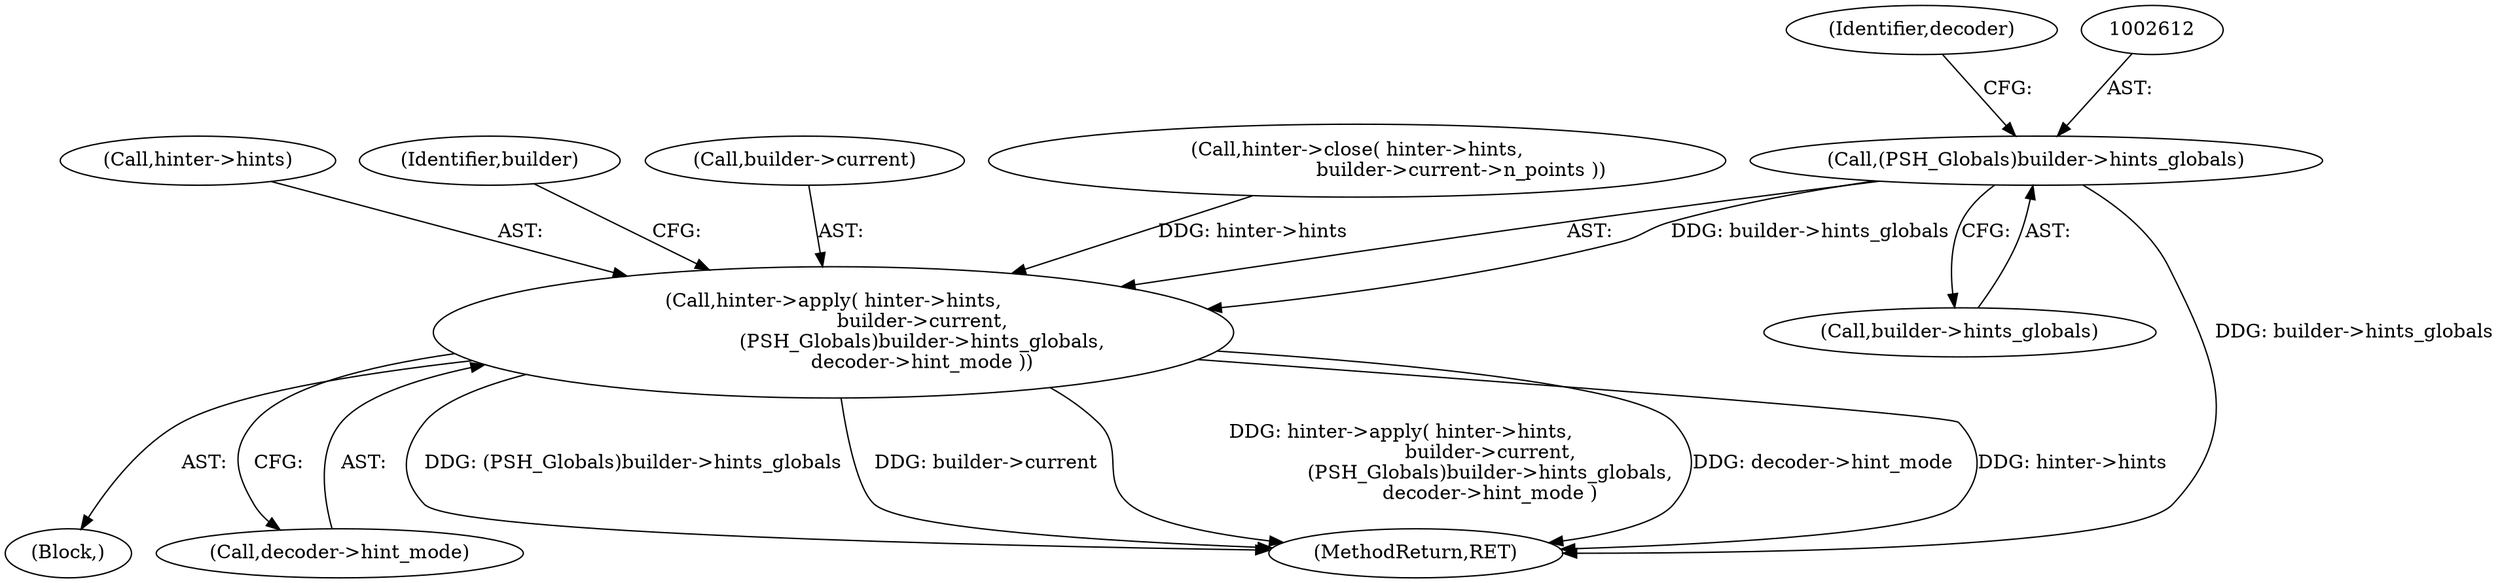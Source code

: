 digraph "0_savannah_7d3d2cc4fef72c6be9c454b3809c387e12b44cfc@pointer" {
"1002611" [label="(Call,(PSH_Globals)builder->hints_globals)"];
"1002604" [label="(Call,hinter->apply( hinter->hints,\n                             builder->current,\n                             (PSH_Globals)builder->hints_globals,\n                             decoder->hint_mode ))"];
"1002611" [label="(Call,(PSH_Globals)builder->hints_globals)"];
"1002592" [label="(Block,)"];
"1002616" [label="(Call,decoder->hint_mode)"];
"1002605" [label="(Call,hinter->hints)"];
"1002604" [label="(Call,hinter->apply( hinter->hints,\n                             builder->current,\n                             (PSH_Globals)builder->hints_globals,\n                             decoder->hint_mode ))"];
"1002613" [label="(Call,builder->hints_globals)"];
"1002621" [label="(Identifier,builder)"];
"1002608" [label="(Call,builder->current)"];
"1003716" [label="(MethodReturn,RET)"];
"1002617" [label="(Identifier,decoder)"];
"1002594" [label="(Call,hinter->close( hinter->hints,\n                                  builder->current->n_points ))"];
"1002611" -> "1002604"  [label="AST: "];
"1002611" -> "1002613"  [label="CFG: "];
"1002612" -> "1002611"  [label="AST: "];
"1002613" -> "1002611"  [label="AST: "];
"1002617" -> "1002611"  [label="CFG: "];
"1002611" -> "1003716"  [label="DDG: builder->hints_globals"];
"1002611" -> "1002604"  [label="DDG: builder->hints_globals"];
"1002604" -> "1002592"  [label="AST: "];
"1002604" -> "1002616"  [label="CFG: "];
"1002605" -> "1002604"  [label="AST: "];
"1002608" -> "1002604"  [label="AST: "];
"1002616" -> "1002604"  [label="AST: "];
"1002621" -> "1002604"  [label="CFG: "];
"1002604" -> "1003716"  [label="DDG: (PSH_Globals)builder->hints_globals"];
"1002604" -> "1003716"  [label="DDG: builder->current"];
"1002604" -> "1003716"  [label="DDG: hinter->apply( hinter->hints,\n                             builder->current,\n                             (PSH_Globals)builder->hints_globals,\n                             decoder->hint_mode )"];
"1002604" -> "1003716"  [label="DDG: decoder->hint_mode"];
"1002604" -> "1003716"  [label="DDG: hinter->hints"];
"1002594" -> "1002604"  [label="DDG: hinter->hints"];
}
